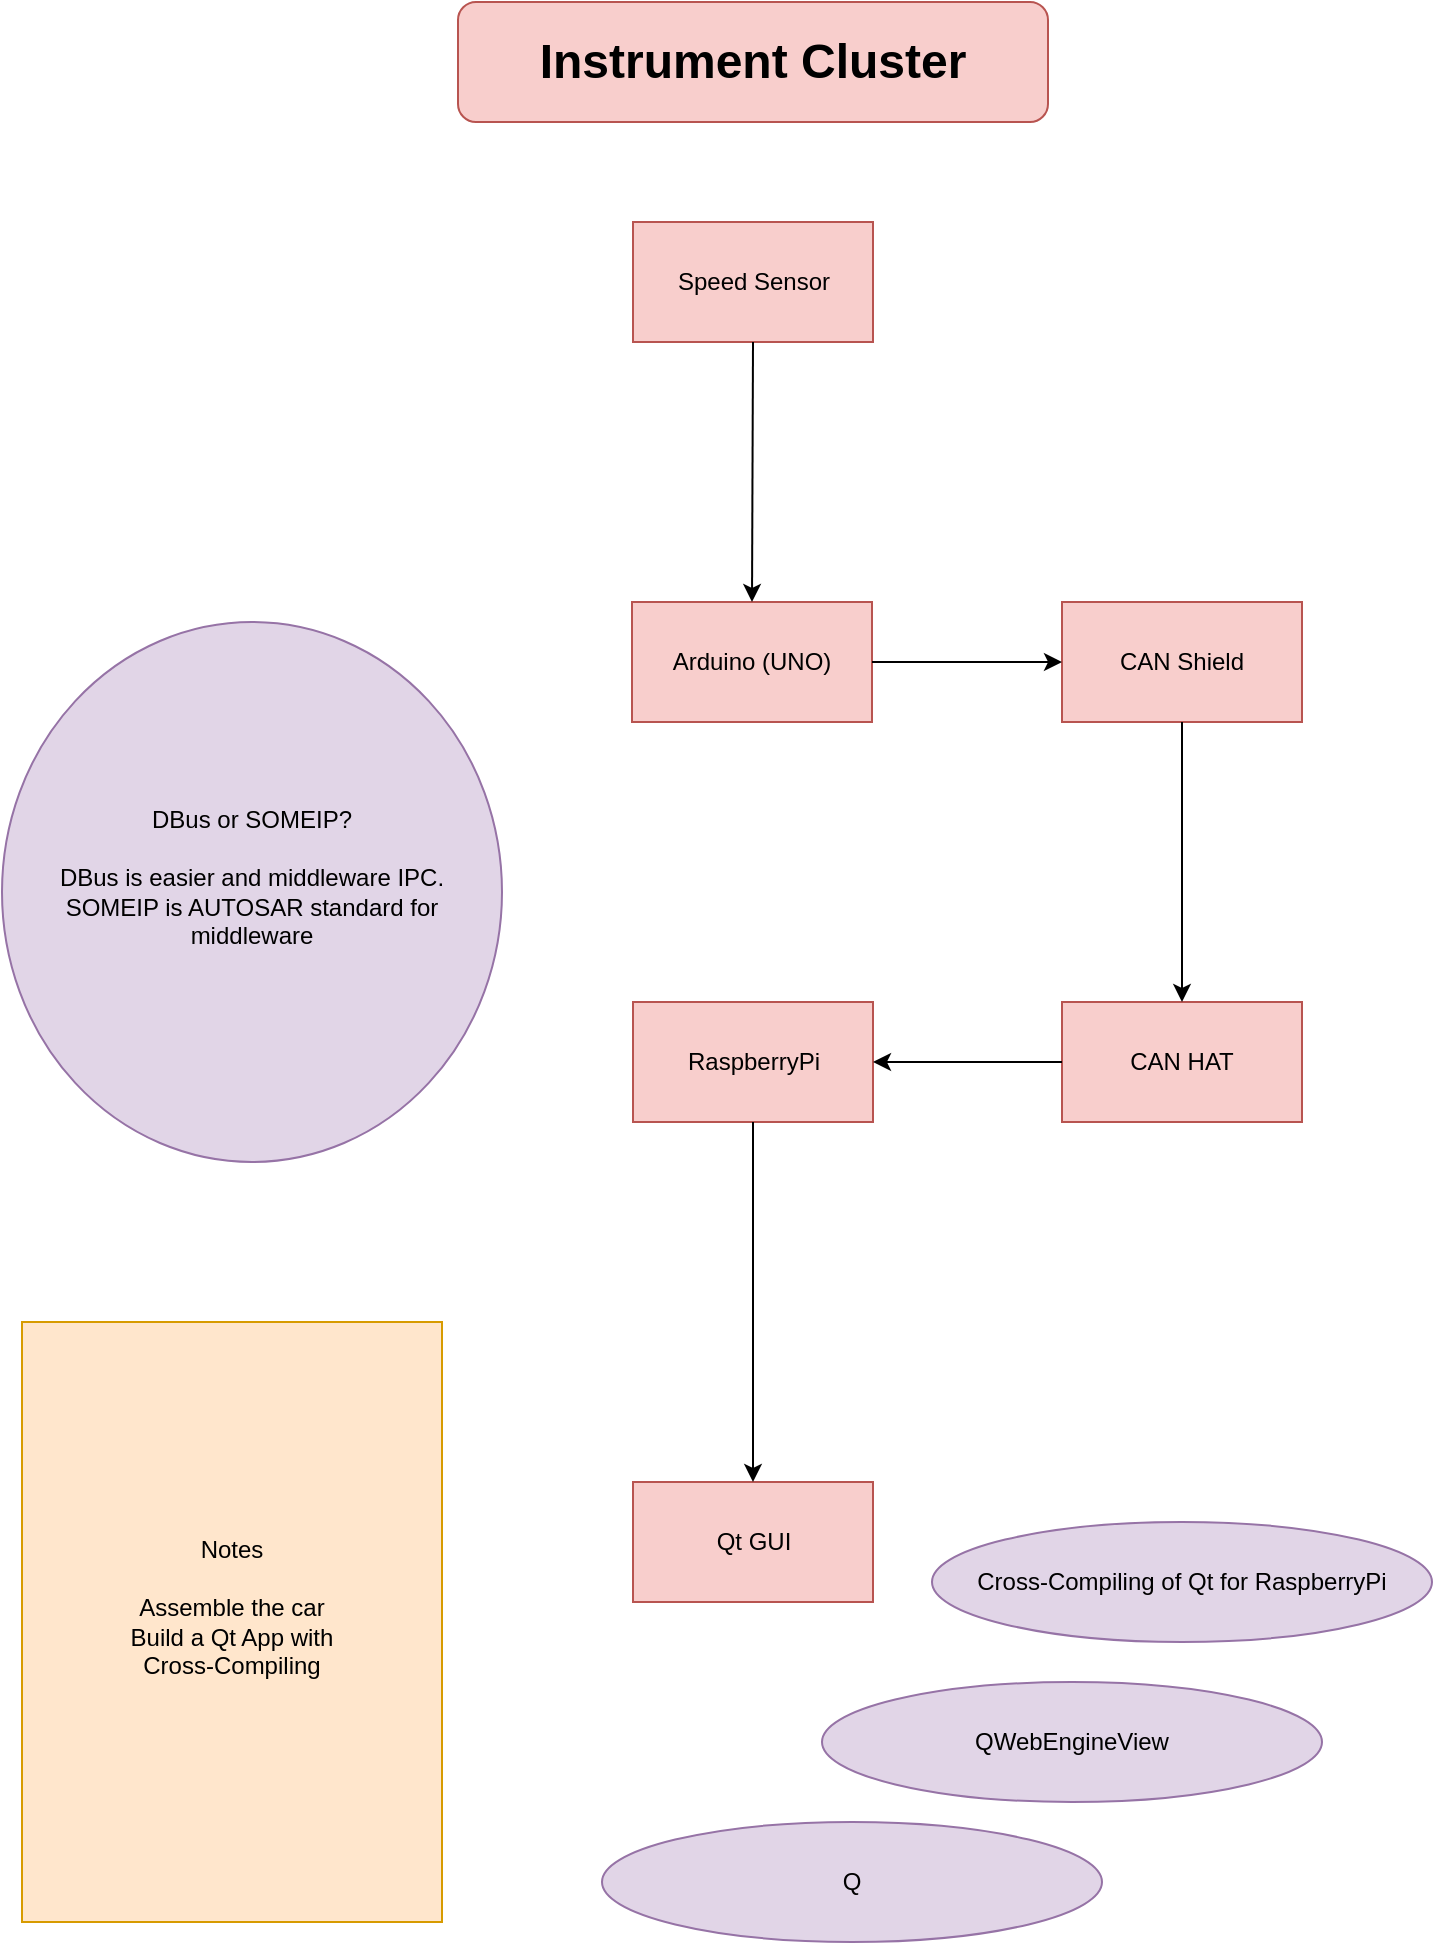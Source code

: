 <mxfile version="24.7.7">
  <diagram name="Page-1" id="40RVQB_Q4bnCAyTE-xXS">
    <mxGraphModel dx="683" dy="331" grid="1" gridSize="10" guides="1" tooltips="1" connect="1" arrows="1" fold="1" page="1" pageScale="1" pageWidth="850" pageHeight="1100" math="0" shadow="0">
      <root>
        <mxCell id="0" />
        <mxCell id="1" parent="0" />
        <mxCell id="WSztid49rb8M9noHrNsQ-1" value="&lt;h1&gt;Instrument Cluster&lt;/h1&gt;" style="rounded=1;whiteSpace=wrap;html=1;fillColor=#f8cecc;strokeColor=#b85450;" parent="1" vertex="1">
          <mxGeometry x="278" y="40" width="295" height="60" as="geometry" />
        </mxCell>
        <mxCell id="WSztid49rb8M9noHrNsQ-2" value="Speed Sensor" style="rounded=0;whiteSpace=wrap;html=1;fillColor=#f8cecc;strokeColor=#b85450;" parent="1" vertex="1">
          <mxGeometry x="365.5" y="150" width="120" height="60" as="geometry" />
        </mxCell>
        <mxCell id="WSztid49rb8M9noHrNsQ-3" value="Arduino (UNO)" style="rounded=0;whiteSpace=wrap;html=1;fillColor=#f8cecc;strokeColor=#b85450;" parent="1" vertex="1">
          <mxGeometry x="365" y="340" width="120" height="60" as="geometry" />
        </mxCell>
        <mxCell id="WSztid49rb8M9noHrNsQ-4" value="RaspberryPi" style="rounded=0;whiteSpace=wrap;html=1;fillColor=#f8cecc;strokeColor=#b85450;" parent="1" vertex="1">
          <mxGeometry x="365.5" y="540" width="120" height="60" as="geometry" />
        </mxCell>
        <mxCell id="WSztid49rb8M9noHrNsQ-5" value="Qt GUI" style="rounded=0;whiteSpace=wrap;html=1;fillColor=#f8cecc;strokeColor=#b85450;" parent="1" vertex="1">
          <mxGeometry x="365.5" y="780" width="120" height="60" as="geometry" />
        </mxCell>
        <mxCell id="WSztid49rb8M9noHrNsQ-6" value="Cross-Compiling of Qt for RaspberryPi" style="ellipse;whiteSpace=wrap;html=1;fillColor=#e1d5e7;strokeColor=#9673a6;" parent="1" vertex="1">
          <mxGeometry x="515" y="800" width="250" height="60" as="geometry" />
        </mxCell>
        <mxCell id="WSztid49rb8M9noHrNsQ-7" value="" style="endArrow=classic;html=1;rounded=0;exitX=0.5;exitY=1;exitDx=0;exitDy=0;entryX=0.5;entryY=0;entryDx=0;entryDy=0;" parent="1" source="WSztid49rb8M9noHrNsQ-2" target="WSztid49rb8M9noHrNsQ-3" edge="1">
          <mxGeometry width="50" height="50" relative="1" as="geometry">
            <mxPoint x="300" y="400" as="sourcePoint" />
            <mxPoint x="350" y="350" as="targetPoint" />
          </mxGeometry>
        </mxCell>
        <mxCell id="WSztid49rb8M9noHrNsQ-9" value="" style="endArrow=classic;html=1;rounded=0;entryX=0.5;entryY=0;entryDx=0;entryDy=0;exitX=0.5;exitY=1;exitDx=0;exitDy=0;" parent="1" source="WSztid49rb8M9noHrNsQ-4" target="WSztid49rb8M9noHrNsQ-5" edge="1">
          <mxGeometry width="50" height="50" relative="1" as="geometry">
            <mxPoint x="420" y="550" as="sourcePoint" />
            <mxPoint x="420" y="660" as="targetPoint" />
          </mxGeometry>
        </mxCell>
        <mxCell id="WSztid49rb8M9noHrNsQ-11" value="&lt;div&gt;DBus or SOMEIP?&lt;/div&gt;&lt;div&gt;&lt;br&gt;&lt;/div&gt;&lt;div&gt;DBus is easier and middleware IPC.&lt;/div&gt;&lt;div&gt;SOMEIP is AUTOSAR standard for middleware&lt;br&gt;&lt;/div&gt;&lt;div&gt;&lt;br&gt;&lt;/div&gt;" style="ellipse;whiteSpace=wrap;html=1;fillColor=#e1d5e7;strokeColor=#9673a6;" parent="1" vertex="1">
          <mxGeometry x="50" y="350" width="250" height="270" as="geometry" />
        </mxCell>
        <mxCell id="SmKFXsDIP-mhwsf8xTkx-1" value="CAN Shield" style="rounded=0;whiteSpace=wrap;html=1;fillColor=#f8cecc;strokeColor=#b85450;" vertex="1" parent="1">
          <mxGeometry x="580" y="340" width="120" height="60" as="geometry" />
        </mxCell>
        <mxCell id="SmKFXsDIP-mhwsf8xTkx-2" value="CAN HAT" style="rounded=0;whiteSpace=wrap;html=1;fillColor=#f8cecc;strokeColor=#b85450;" vertex="1" parent="1">
          <mxGeometry x="580" y="540" width="120" height="60" as="geometry" />
        </mxCell>
        <mxCell id="SmKFXsDIP-mhwsf8xTkx-3" value="" style="endArrow=classic;html=1;rounded=0;entryX=0;entryY=0.5;entryDx=0;entryDy=0;exitX=1;exitY=0.5;exitDx=0;exitDy=0;" edge="1" parent="1" source="WSztid49rb8M9noHrNsQ-3" target="SmKFXsDIP-mhwsf8xTkx-1">
          <mxGeometry width="50" height="50" relative="1" as="geometry">
            <mxPoint x="370" y="470" as="sourcePoint" />
            <mxPoint x="420" y="420" as="targetPoint" />
          </mxGeometry>
        </mxCell>
        <mxCell id="SmKFXsDIP-mhwsf8xTkx-4" value="" style="endArrow=classic;html=1;rounded=0;exitX=0.5;exitY=1;exitDx=0;exitDy=0;entryX=0.5;entryY=0;entryDx=0;entryDy=0;" edge="1" parent="1" source="SmKFXsDIP-mhwsf8xTkx-1" target="SmKFXsDIP-mhwsf8xTkx-2">
          <mxGeometry width="50" height="50" relative="1" as="geometry">
            <mxPoint x="630" y="500" as="sourcePoint" />
            <mxPoint x="680" y="450" as="targetPoint" />
          </mxGeometry>
        </mxCell>
        <mxCell id="SmKFXsDIP-mhwsf8xTkx-5" value="&lt;div&gt;Notes&lt;/div&gt;&lt;div&gt;&lt;br&gt;&lt;/div&gt;&lt;div&gt;Assemble the car&lt;br&gt;&lt;/div&gt;&lt;div&gt;Build a Qt App with&lt;/div&gt;&lt;div&gt;Cross-Compiling &lt;br&gt;&lt;/div&gt;&lt;div&gt;&lt;br&gt;&lt;/div&gt;" style="rounded=0;whiteSpace=wrap;html=1;fillColor=#ffe6cc;strokeColor=#d79b00;" vertex="1" parent="1">
          <mxGeometry x="60" y="700" width="210" height="300" as="geometry" />
        </mxCell>
        <mxCell id="SmKFXsDIP-mhwsf8xTkx-6" value="" style="endArrow=classic;html=1;rounded=0;exitX=0;exitY=0.5;exitDx=0;exitDy=0;entryX=1;entryY=0.5;entryDx=0;entryDy=0;" edge="1" parent="1" source="SmKFXsDIP-mhwsf8xTkx-2" target="WSztid49rb8M9noHrNsQ-4">
          <mxGeometry width="50" height="50" relative="1" as="geometry">
            <mxPoint x="510" y="540" as="sourcePoint" />
            <mxPoint x="560" y="490" as="targetPoint" />
          </mxGeometry>
        </mxCell>
        <mxCell id="SmKFXsDIP-mhwsf8xTkx-7" value="QWebEngineView" style="ellipse;whiteSpace=wrap;html=1;fillColor=#e1d5e7;strokeColor=#9673a6;" vertex="1" parent="1">
          <mxGeometry x="460" y="880" width="250" height="60" as="geometry" />
        </mxCell>
        <mxCell id="SmKFXsDIP-mhwsf8xTkx-8" value="Q" style="ellipse;whiteSpace=wrap;html=1;fillColor=#e1d5e7;strokeColor=#9673a6;" vertex="1" parent="1">
          <mxGeometry x="350" y="950" width="250" height="60" as="geometry" />
        </mxCell>
      </root>
    </mxGraphModel>
  </diagram>
</mxfile>
